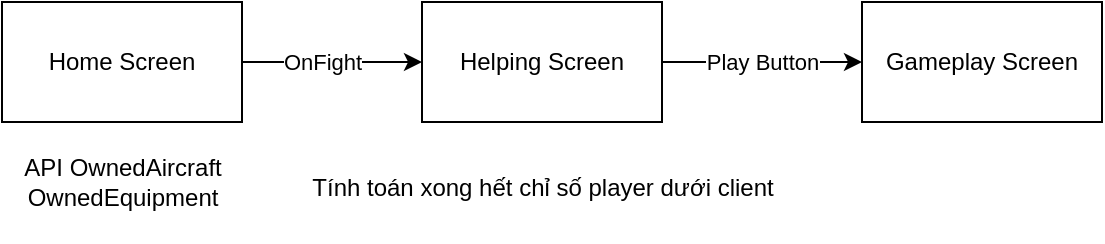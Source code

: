 <mxfile version="20.8.1" type="github">
  <diagram id="i0_R2y9QbWZmd7wJ3Pf0" name="Page-1">
    <mxGraphModel dx="1026" dy="536" grid="1" gridSize="10" guides="1" tooltips="1" connect="1" arrows="1" fold="1" page="1" pageScale="1" pageWidth="850" pageHeight="1100" math="0" shadow="0">
      <root>
        <mxCell id="0" />
        <mxCell id="1" parent="0" />
        <mxCell id="L7Wl643dge-Ks9TR_aHD-3" style="edgeStyle=orthogonalEdgeStyle;rounded=0;orthogonalLoop=1;jettySize=auto;html=1;exitX=1;exitY=0.5;exitDx=0;exitDy=0;entryX=0;entryY=0.5;entryDx=0;entryDy=0;" edge="1" parent="1" source="L7Wl643dge-Ks9TR_aHD-1" target="L7Wl643dge-Ks9TR_aHD-2">
          <mxGeometry relative="1" as="geometry" />
        </mxCell>
        <mxCell id="L7Wl643dge-Ks9TR_aHD-4" value="OnFight" style="edgeLabel;html=1;align=center;verticalAlign=middle;resizable=0;points=[];" vertex="1" connectable="0" parent="L7Wl643dge-Ks9TR_aHD-3">
          <mxGeometry x="-0.267" y="3" relative="1" as="geometry">
            <mxPoint x="7" y="3" as="offset" />
          </mxGeometry>
        </mxCell>
        <mxCell id="L7Wl643dge-Ks9TR_aHD-1" value="Home Screen" style="rounded=0;whiteSpace=wrap;html=1;" vertex="1" parent="1">
          <mxGeometry x="80" y="150" width="120" height="60" as="geometry" />
        </mxCell>
        <mxCell id="L7Wl643dge-Ks9TR_aHD-6" style="edgeStyle=orthogonalEdgeStyle;rounded=0;orthogonalLoop=1;jettySize=auto;html=1;exitX=1;exitY=0.5;exitDx=0;exitDy=0;entryX=0;entryY=0.5;entryDx=0;entryDy=0;" edge="1" parent="1" source="L7Wl643dge-Ks9TR_aHD-2" target="L7Wl643dge-Ks9TR_aHD-5">
          <mxGeometry relative="1" as="geometry" />
        </mxCell>
        <mxCell id="L7Wl643dge-Ks9TR_aHD-7" value="Play Button" style="edgeLabel;html=1;align=center;verticalAlign=middle;resizable=0;points=[];" vertex="1" connectable="0" parent="L7Wl643dge-Ks9TR_aHD-6">
          <mxGeometry x="-0.225" relative="1" as="geometry">
            <mxPoint x="11" as="offset" />
          </mxGeometry>
        </mxCell>
        <mxCell id="L7Wl643dge-Ks9TR_aHD-2" value="Helping Screen" style="rounded=0;whiteSpace=wrap;html=1;" vertex="1" parent="1">
          <mxGeometry x="290" y="150" width="120" height="60" as="geometry" />
        </mxCell>
        <mxCell id="L7Wl643dge-Ks9TR_aHD-5" value="Gameplay Screen" style="rounded=0;whiteSpace=wrap;html=1;" vertex="1" parent="1">
          <mxGeometry x="510" y="150" width="120" height="60" as="geometry" />
        </mxCell>
        <mxCell id="L7Wl643dge-Ks9TR_aHD-8" value="API OwnedAircraft&lt;br&gt;OwnedEquipment" style="text;html=1;align=center;verticalAlign=middle;resizable=0;points=[];autosize=1;strokeColor=none;fillColor=none;" vertex="1" parent="1">
          <mxGeometry x="80" y="220" width="120" height="40" as="geometry" />
        </mxCell>
        <mxCell id="L7Wl643dge-Ks9TR_aHD-9" value="Tính toán xong hết chỉ số player dưới client&lt;br&gt;&amp;nbsp;" style="text;html=1;align=center;verticalAlign=middle;resizable=0;points=[];autosize=1;strokeColor=none;fillColor=none;" vertex="1" parent="1">
          <mxGeometry x="220" y="230" width="260" height="40" as="geometry" />
        </mxCell>
      </root>
    </mxGraphModel>
  </diagram>
</mxfile>
